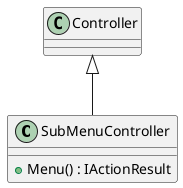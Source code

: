 @startuml
class SubMenuController {
    + Menu() : IActionResult
}
Controller <|-- SubMenuController
@enduml
